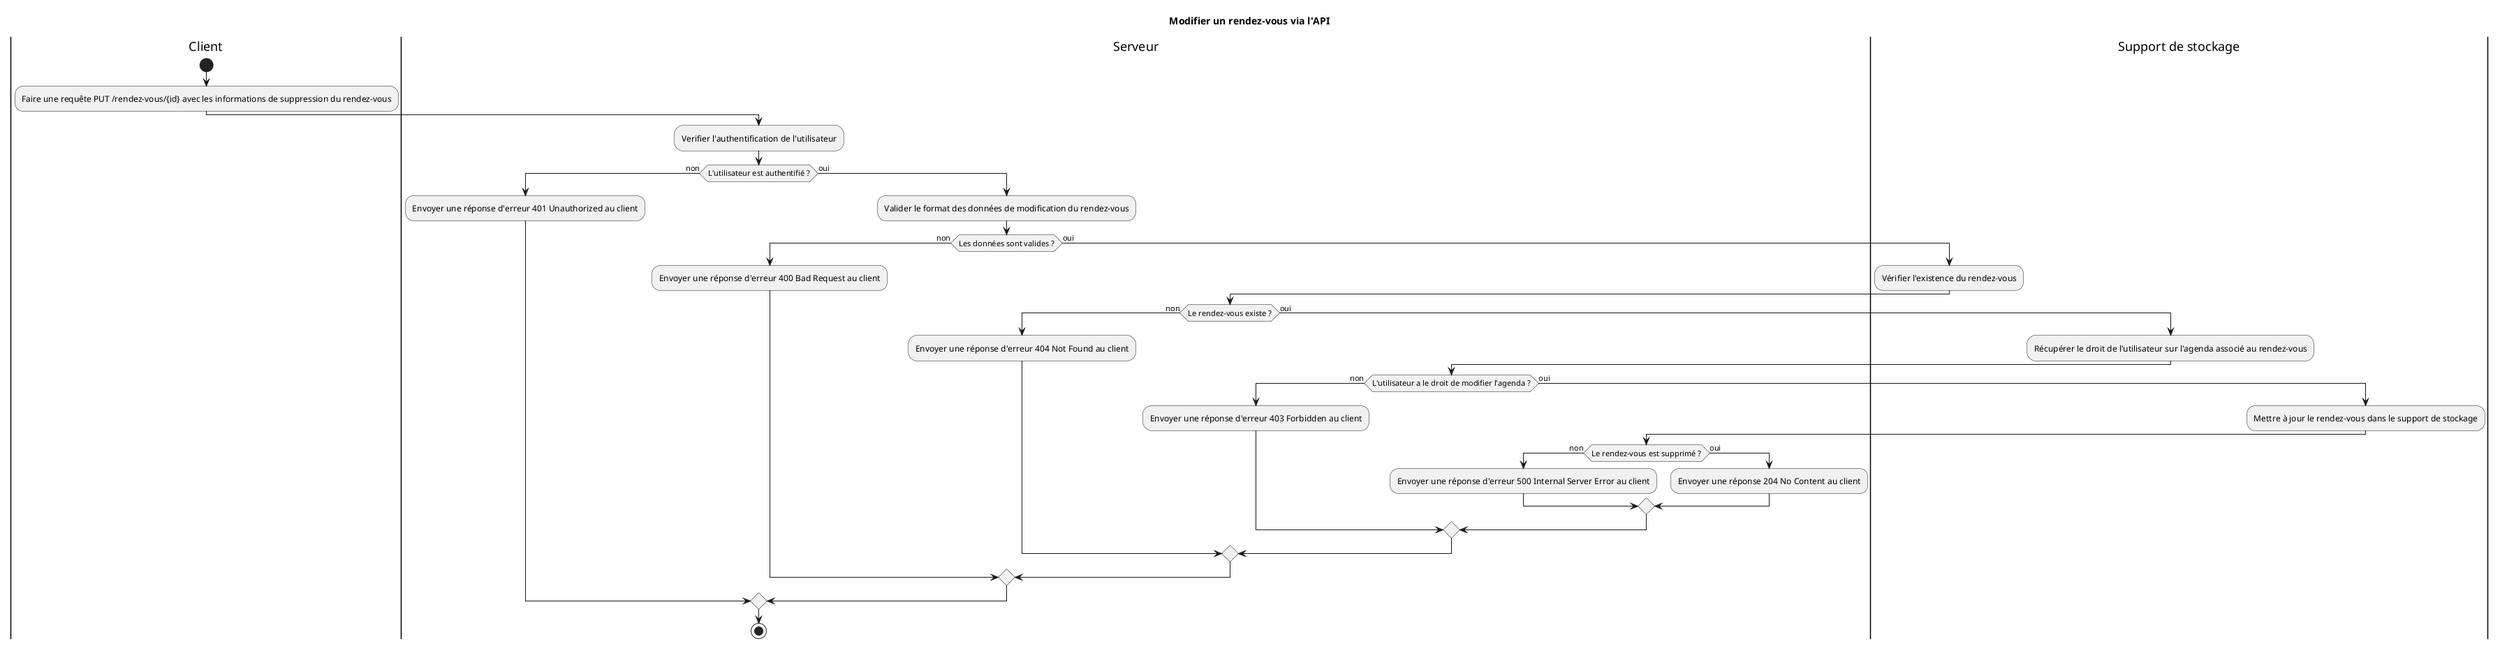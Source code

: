 @startuml Diagramme d'activité de la modification d'un rendez-vous
title Modifier un rendez-vous via l'API

|c|Client
|s|Serveur
|b|Support de stockage

|c|
start
:Faire une requête PUT /rendez-vous/{id} avec les informations de suppression du rendez-vous;

|s|
:Verifier l'authentification de l'utilisateur;
if (L'utilisateur est authentifié ?) then (non)
    :Envoyer une réponse d'erreur 401 Unauthorized au client;
else (oui)
    :Valider le format des données de modification du rendez-vous;
    if (Les données sont valides ?) then (non)
        :Envoyer une réponse d'erreur 400 Bad Request au client;
    else (oui)
        |b|
        :Vérifier l'existence du rendez-vous;
        |s|
        if (Le rendez-vous existe ?) then (non)
            :Envoyer une réponse d'erreur 404 Not Found au client;
        else (oui)
            |b|
            :Récupérer le droit de l'utilisateur sur l'agenda associé au rendez-vous;
            |s|
            if (L'utilisateur a le droit de modifier l'agenda ?) then (non)
                :Envoyer une réponse d'erreur 403 Forbidden au client;
            else (oui)
                |b|
                :Mettre à jour le rendez-vous dans le support de stockage;
                |s|
                if (Le rendez-vous est supprimé ?) then (non)
                    :Envoyer une réponse d'erreur 500 Internal Server Error au client;
                else (oui)
                    :Envoyer une réponse 204 No Content au client;
                endif
            endif
        endif
    endif
endif

stop
@enduml